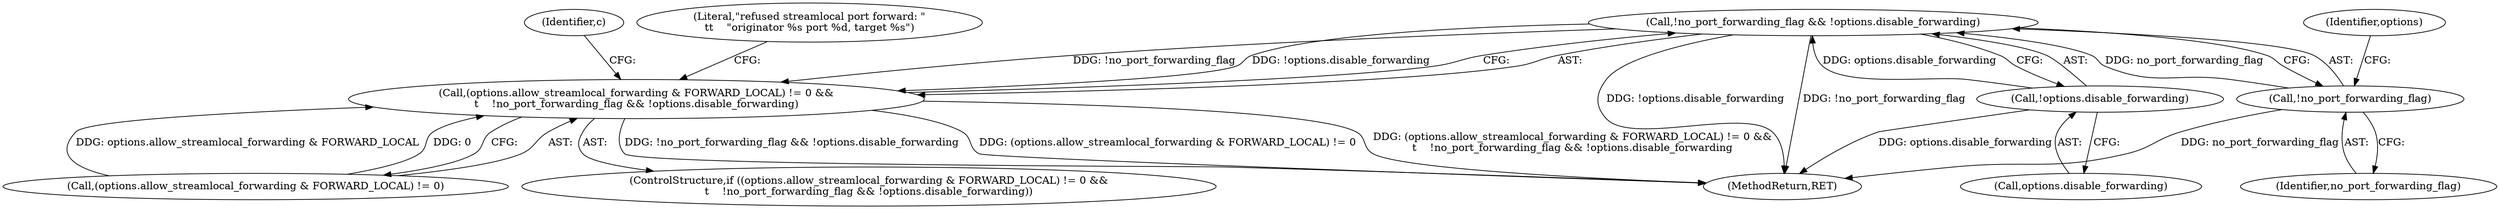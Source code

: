 digraph "1_src_c76fac666ea038753294f2ac94d310f8adece9ce_0@del" {
"1000137" [label="(Call,!no_port_forwarding_flag && !options.disable_forwarding)"];
"1000138" [label="(Call,!no_port_forwarding_flag)"];
"1000140" [label="(Call,!options.disable_forwarding)"];
"1000129" [label="(Call,(options.allow_streamlocal_forwarding & FORWARD_LOCAL) != 0 &&\n\t    !no_port_forwarding_flag && !options.disable_forwarding)"];
"1000139" [label="(Identifier,no_port_forwarding_flag)"];
"1000138" [label="(Call,!no_port_forwarding_flag)"];
"1000129" [label="(Call,(options.allow_streamlocal_forwarding & FORWARD_LOCAL) != 0 &&\n\t    !no_port_forwarding_flag && !options.disable_forwarding)"];
"1000137" [label="(Call,!no_port_forwarding_flag && !options.disable_forwarding)"];
"1000141" [label="(Call,options.disable_forwarding)"];
"1000146" [label="(Identifier,c)"];
"1000142" [label="(Identifier,options)"];
"1000154" [label="(Literal,\"refused streamlocal port forward: \"\n\t\t    \"originator %s port %d, target %s\")"];
"1000128" [label="(ControlStructure,if ((options.allow_streamlocal_forwarding & FORWARD_LOCAL) != 0 &&\n\t    !no_port_forwarding_flag && !options.disable_forwarding))"];
"1000164" [label="(MethodReturn,RET)"];
"1000130" [label="(Call,(options.allow_streamlocal_forwarding & FORWARD_LOCAL) != 0)"];
"1000140" [label="(Call,!options.disable_forwarding)"];
"1000137" -> "1000129"  [label="AST: "];
"1000137" -> "1000138"  [label="CFG: "];
"1000137" -> "1000140"  [label="CFG: "];
"1000138" -> "1000137"  [label="AST: "];
"1000140" -> "1000137"  [label="AST: "];
"1000129" -> "1000137"  [label="CFG: "];
"1000137" -> "1000164"  [label="DDG: !options.disable_forwarding"];
"1000137" -> "1000164"  [label="DDG: !no_port_forwarding_flag"];
"1000137" -> "1000129"  [label="DDG: !no_port_forwarding_flag"];
"1000137" -> "1000129"  [label="DDG: !options.disable_forwarding"];
"1000138" -> "1000137"  [label="DDG: no_port_forwarding_flag"];
"1000140" -> "1000137"  [label="DDG: options.disable_forwarding"];
"1000138" -> "1000139"  [label="CFG: "];
"1000139" -> "1000138"  [label="AST: "];
"1000142" -> "1000138"  [label="CFG: "];
"1000138" -> "1000164"  [label="DDG: no_port_forwarding_flag"];
"1000140" -> "1000141"  [label="CFG: "];
"1000141" -> "1000140"  [label="AST: "];
"1000140" -> "1000164"  [label="DDG: options.disable_forwarding"];
"1000129" -> "1000128"  [label="AST: "];
"1000129" -> "1000130"  [label="CFG: "];
"1000130" -> "1000129"  [label="AST: "];
"1000146" -> "1000129"  [label="CFG: "];
"1000154" -> "1000129"  [label="CFG: "];
"1000129" -> "1000164"  [label="DDG: (options.allow_streamlocal_forwarding & FORWARD_LOCAL) != 0"];
"1000129" -> "1000164"  [label="DDG: (options.allow_streamlocal_forwarding & FORWARD_LOCAL) != 0 &&\n\t    !no_port_forwarding_flag && !options.disable_forwarding"];
"1000129" -> "1000164"  [label="DDG: !no_port_forwarding_flag && !options.disable_forwarding"];
"1000130" -> "1000129"  [label="DDG: options.allow_streamlocal_forwarding & FORWARD_LOCAL"];
"1000130" -> "1000129"  [label="DDG: 0"];
}

